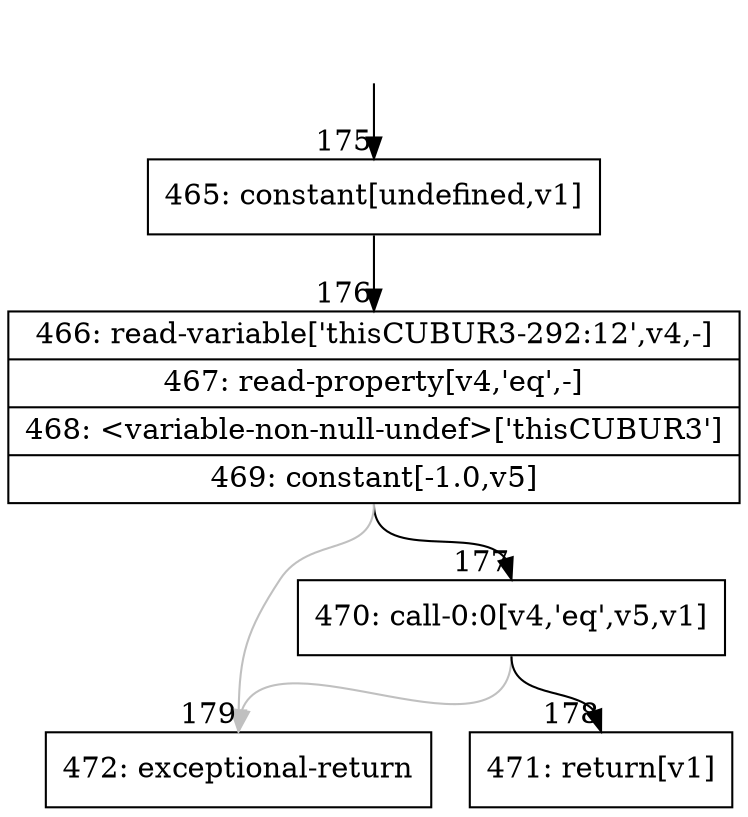 digraph {
rankdir="TD"
BB_entry15[shape=none,label=""];
BB_entry15 -> BB175 [tailport=s, headport=n, headlabel="    175"]
BB175 [shape=record label="{465: constant[undefined,v1]}" ] 
BB175 -> BB176 [tailport=s, headport=n, headlabel="      176"]
BB176 [shape=record label="{466: read-variable['thisCUBUR3-292:12',v4,-]|467: read-property[v4,'eq',-]|468: \<variable-non-null-undef\>['thisCUBUR3']|469: constant[-1.0,v5]}" ] 
BB176 -> BB177 [tailport=s, headport=n, headlabel="      177"]
BB176 -> BB179 [tailport=s, headport=n, color=gray, headlabel="      179"]
BB177 [shape=record label="{470: call-0:0[v4,'eq',v5,v1]}" ] 
BB177 -> BB178 [tailport=s, headport=n, headlabel="      178"]
BB177 -> BB179 [tailport=s, headport=n, color=gray]
BB178 [shape=record label="{471: return[v1]}" ] 
BB179 [shape=record label="{472: exceptional-return}" ] 
}
